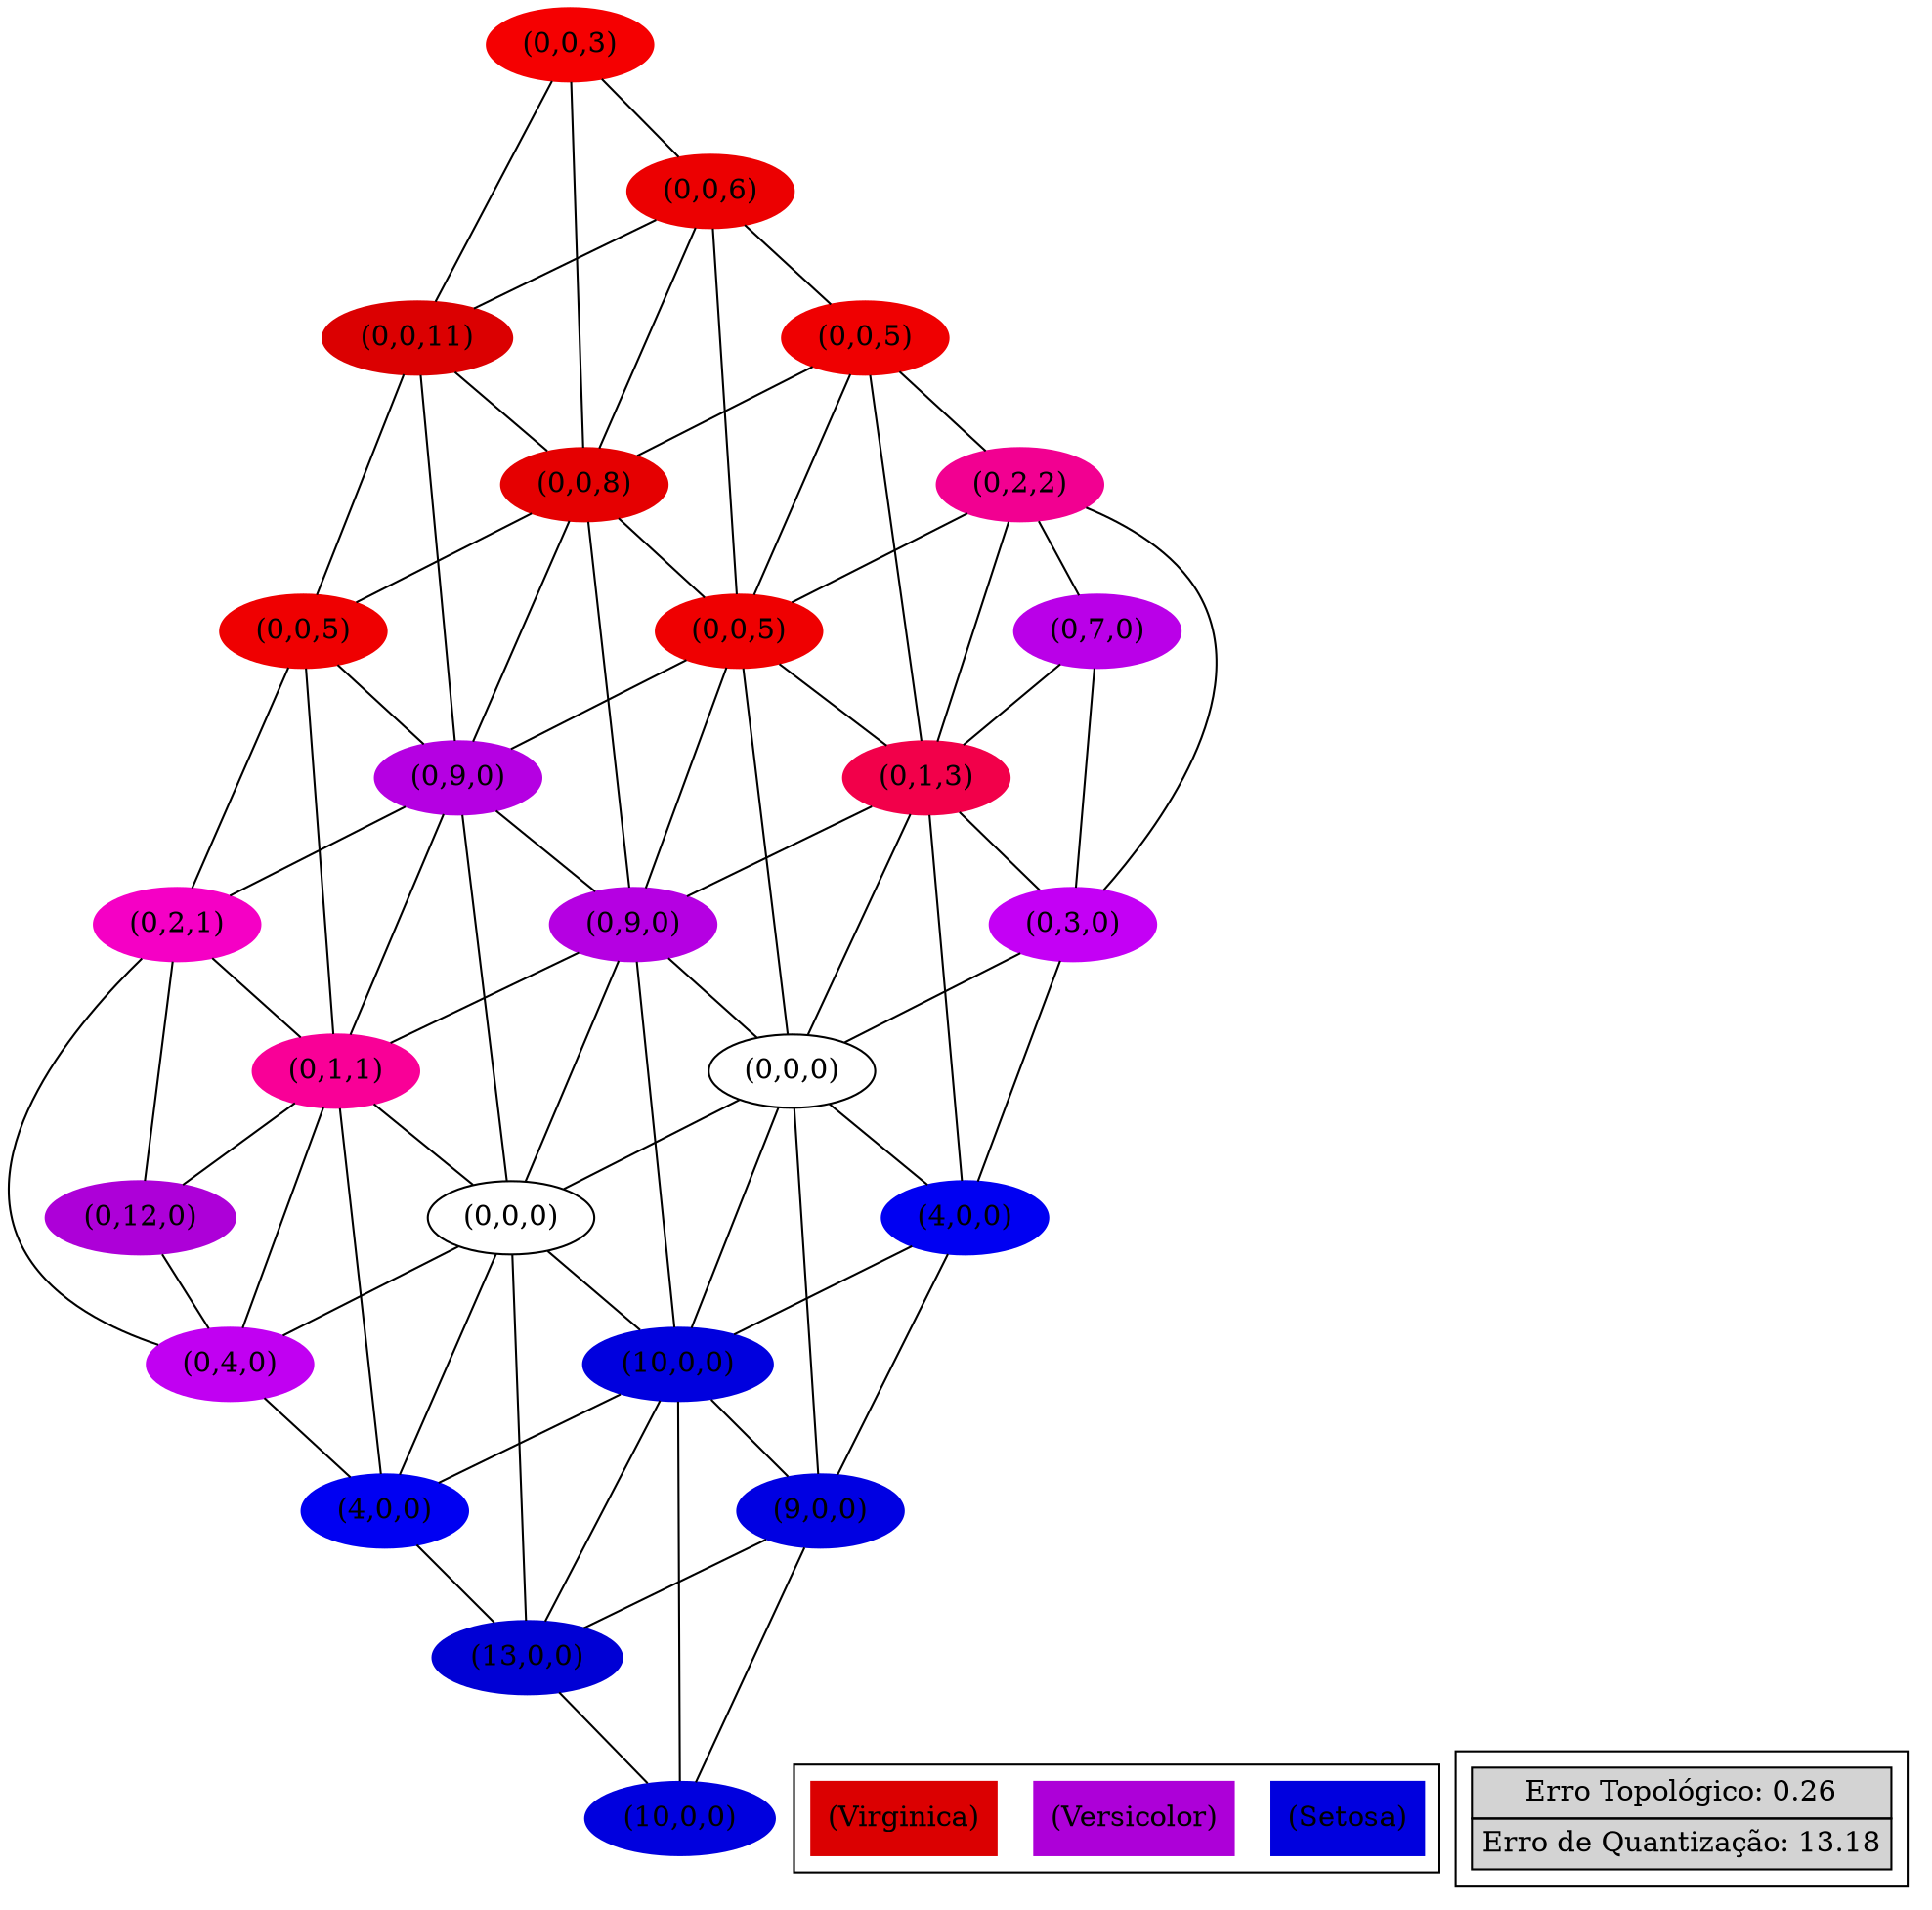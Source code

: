 //ErroQ:13,189823 MedidaF:0,491557 ErroT:0,260000
 /* -- Parâmetros --
Viz:8
r:5
s:5
quantIteracoes:1000
seed:1456194886327
Arquivo de cores:iris2.cores */
graph {
node [style=filled, fontcolor=black];
rankdir="BT";

"0,0"[label="(10,0,0)",color="0.666 1 0.871 "];
"0,1"[label="(13,0,0)",color="0.666 1 0.834 "];
"0,2"[label="(4,0,0)",color="0.666 1 0.947 "];
"0,3"[label="(0,4,0)",color="0.8 1 0.947 "];
"0,4"[label="(0,12,0)",color="0.8 1 0.846 "];
"1,0"[label="(9,0,0)",color="0.666 1 0.884 "];
"1,1"[label="(10,0,0)",color="0.666 1 0.871 "];
"1,2"[label="(0,0,0)",fillcolor="0 0 100 "];
"1,3"[label="(0,1,1)",color="0.899 1 0.974 "];
"1,4"[label="(0,2,1)",color="0.866 1 0.96 "];
"2,0"[label="(4,0,0)",color="0.666 1 0.947 "];
"2,1"[label="(0,0,0)",fillcolor="0 0 100 "];
"2,2"[label="(0,9,0)",color="0.8 1 0.884 "];
"2,3"[label="(0,9,0)",color="0.8 1 0.884 "];
"2,4"[label="(0,0,5)",color="0.999 1 0.934 "];
"3,0"[label="(0,3,0)",color="0.8 1 0.96 "];
"3,1"[label="(0,1,3)",color="0.949 1 0.947 "];
"3,2"[label="(0,0,5)",color="0.999 1 0.934 "];
"3,3"[label="(0,0,8)",color="0.999 1 0.896 "];
"3,4"[label="(0,0,11)",color="0.999 1 0.859 "];
"4,0"[label="(0,7,0)",color="0.8 1 0.909 "];
"4,1"[label="(0,2,2)",color="0.9 1 0.947 "];
"4,2"[label="(0,0,5)",color="0.999 1 0.934 "];
"4,3"[label="(0,0,6)",color="0.999 1 0.922 "];
"4,4"[label="(0,0,3)",color="0.999 1 0.96 "];

"0,0"  -- {"0,1" ; "1,0" ; "1,1" };
"0,1"  -- {"0,2" ; "1,0" ; "1,1" ; "1,2" ; };
"0,2"  -- {"0,3" ; "1,1" ; "1,2" ; "1,3" ; };
"0,3"  -- {"0,4" ; "1,2" ; "1,3" ; "1,4" ; };
"0,4"  -- {"1,3" ; "1,4" ; };
"1,0"  -- {"1,1" ; "2,0" ; "2,1" ; };
"1,1"  -- {"1,2" ; "2,0" ; "2,1" ; "2,2" ; };
"1,2"  -- {"1,3" ; "2,1" ; "2,2" ; "2,3" ; };
"1,3"  -- {"1,4" ; "2,2" ; "2,3" ; "2,4" ; };
"1,4"  -- {"2,3" ; "2,4" ; };
"2,0"  -- {"2,1" ; "3,0" ; "3,1" ; };
"2,1"  -- {"2,2" ; "3,0" ; "3,1" ; "3,2" ; };
"2,2"  -- {"2,3" ; "3,1" ; "3,2" ; "3,3" ; };
"2,3"  -- {"2,4" ; "3,2" ; "3,3" ; "3,4" ; };
"2,4"  -- {"3,3" ; "3,4" ; };
"3,0"  -- {"3,1" ; "4,0" ; "4,1" ; };
"3,1"  -- {"3,2" ; "4,0" ; "4,1" ; "4,2" ; };
"3,2"  -- {"3,3" ; "4,1" ; "4,2" ; "4,3" ; };
"3,3"  -- {"3,4" ; "4,2" ; "4,3" ; "4,4" ; };
"3,4"  -- {"4,3" ; "4,4" ; };
"4,0"  -- {"4,1" ; };
"4,1"  -- {"4,2" ; };
"4,2"  -- {"4,3" ; };
"4,3"  -- {"4,4" ; };

subgraph cluster_0 { 
	label="";
	node [shape=record]; //para deixar o nó quadrado ou --> shape=circle
	a[label="(Setosa)",color="0.666 1 0.871 "];
	b[label="(Versicolor)",color="0.8 1 0.846 "];
	c[label="(Virginica)",color="0.999 1 0.859 "];
}


subgraph cluster_1 { 
	label="";
	{ rank = sink;
	 Legend [shape=none, margin=0, label=<	
	<TABLE ALIGN="LEFT" BORDER="0" CELLBORDER="1" CELLSPACING="0" CELLPADDING="4">
	<TR>	
	<TD>Erro Topológico: 0.26</TD>
	</TR>
	<TR>
	<TD>Erro de Quantização: 13.18</TD>
	</TR>
	</TABLE>
	>];
	}
}


}
